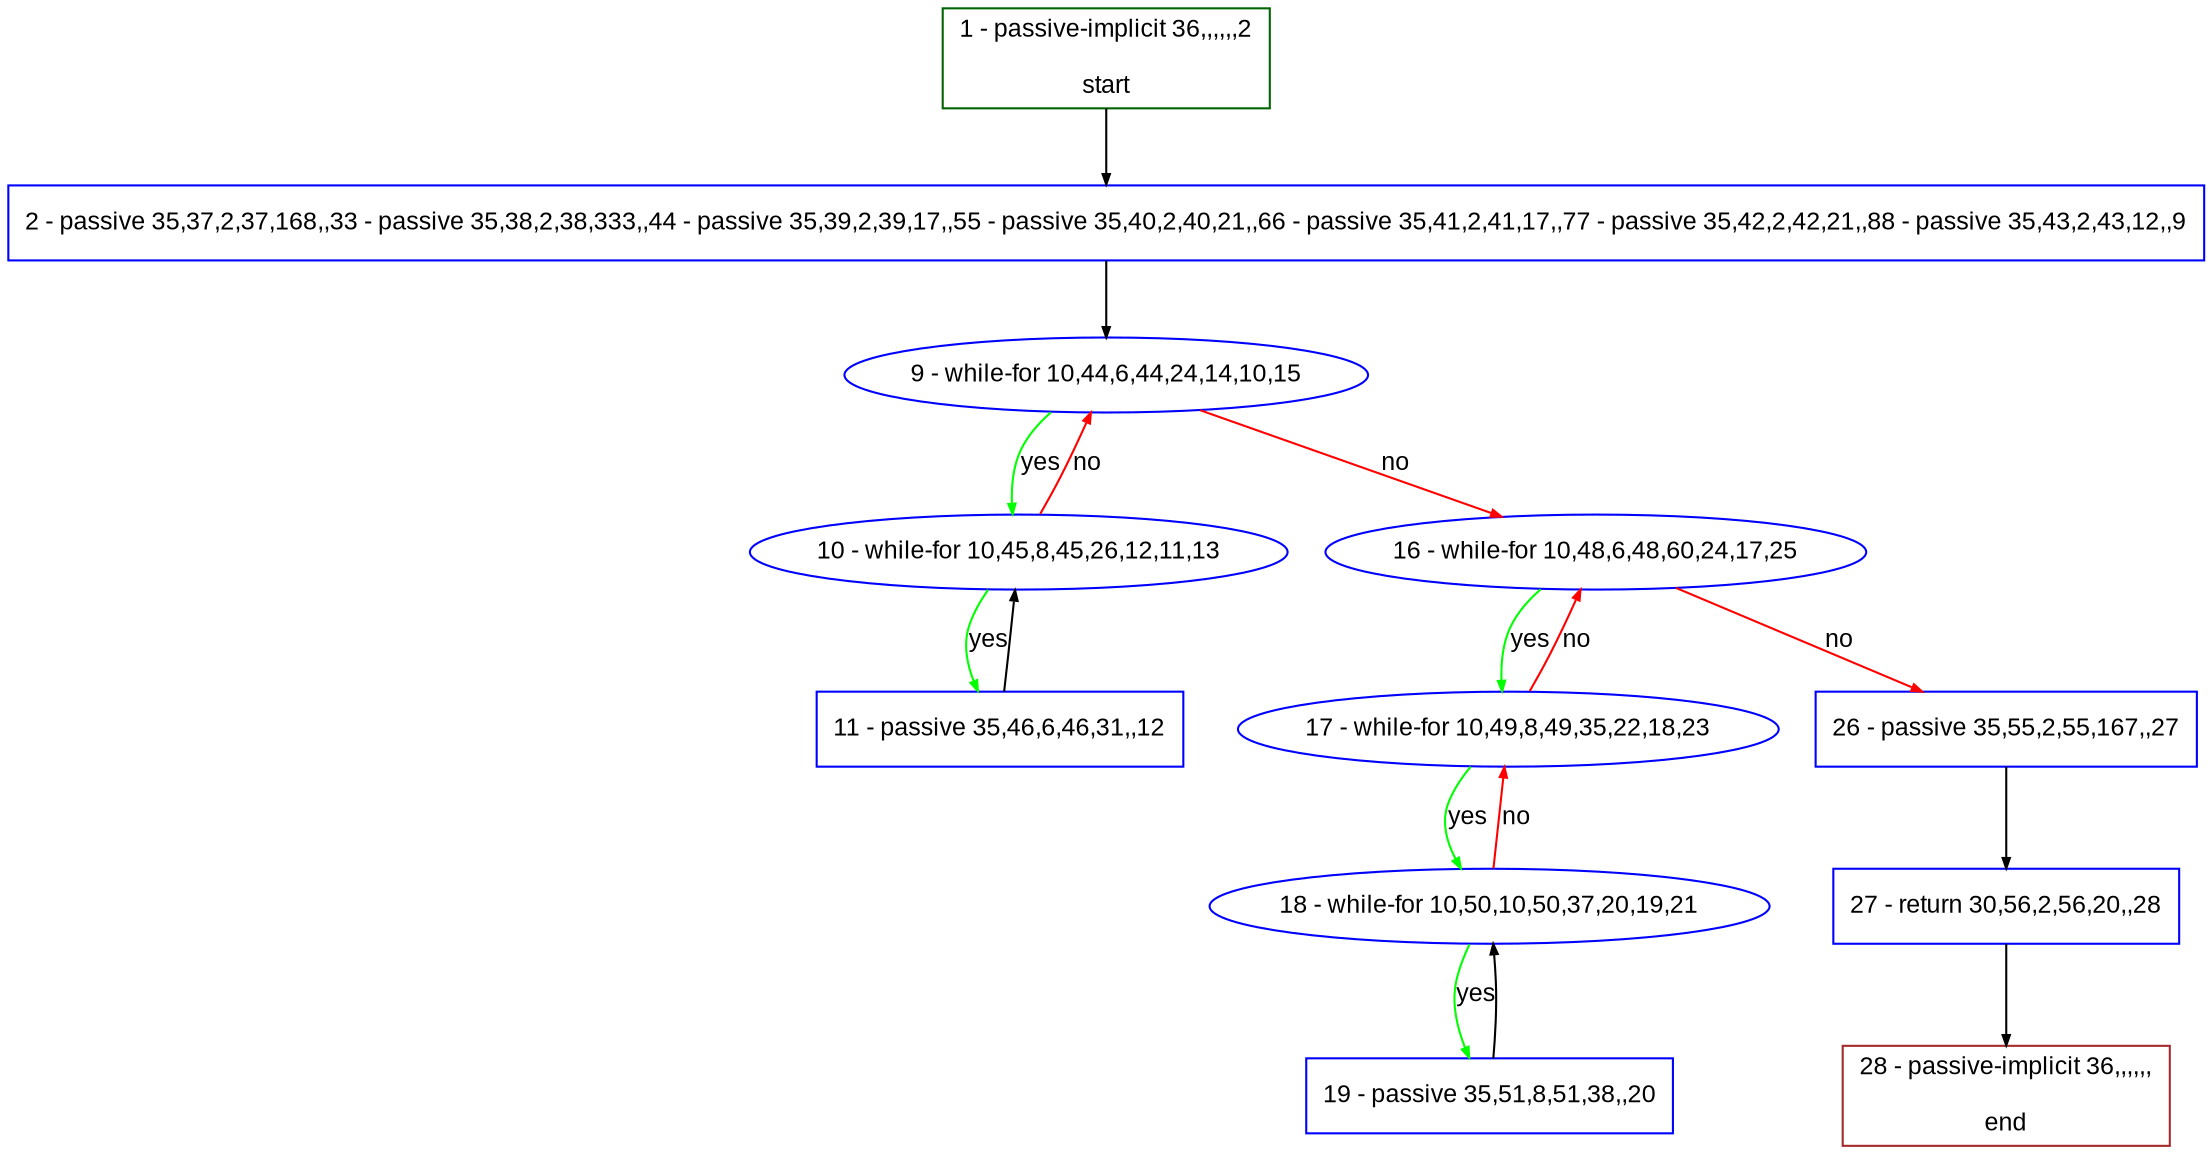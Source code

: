 digraph "" {
  graph [pack="true", label="", fontsize="12", packmode="clust", fontname="Arial", fillcolor="#FFFFCC", bgcolor="white", style="rounded,filled", compound="true"];
  node [node_initialized="no", label="", color="grey", fontsize="12", fillcolor="white", fontname="Arial", style="filled", shape="rectangle", compound="true", fixedsize="false"];
  edge [fontcolor="black", arrowhead="normal", arrowtail="none", arrowsize="0.5", ltail="", label="", color="black", fontsize="12", lhead="", fontname="Arial", dir="forward", compound="true"];
  __N1 [label="2 - passive 35,37,2,37,168,,33 - passive 35,38,2,38,333,,44 - passive 35,39,2,39,17,,55 - passive 35,40,2,40,21,,66 - passive 35,41,2,41,17,,77 - passive 35,42,2,42,21,,88 - passive 35,43,2,43,12,,9", color="#0000ff", fillcolor="#ffffff", style="filled", shape="box"];
  __N2 [label="1 - passive-implicit 36,,,,,,2\n\nstart", color="#006400", fillcolor="#ffffff", style="filled", shape="box"];
  __N3 [label="9 - while-for 10,44,6,44,24,14,10,15", color="#0000ff", fillcolor="#ffffff", style="filled", shape="oval"];
  __N4 [label="10 - while-for 10,45,8,45,26,12,11,13", color="#0000ff", fillcolor="#ffffff", style="filled", shape="oval"];
  __N5 [label="16 - while-for 10,48,6,48,60,24,17,25", color="#0000ff", fillcolor="#ffffff", style="filled", shape="oval"];
  __N6 [label="11 - passive 35,46,6,46,31,,12", color="#0000ff", fillcolor="#ffffff", style="filled", shape="box"];
  __N7 [label="17 - while-for 10,49,8,49,35,22,18,23", color="#0000ff", fillcolor="#ffffff", style="filled", shape="oval"];
  __N8 [label="26 - passive 35,55,2,55,167,,27", color="#0000ff", fillcolor="#ffffff", style="filled", shape="box"];
  __N9 [label="18 - while-for 10,50,10,50,37,20,19,21", color="#0000ff", fillcolor="#ffffff", style="filled", shape="oval"];
  __N10 [label="19 - passive 35,51,8,51,38,,20", color="#0000ff", fillcolor="#ffffff", style="filled", shape="box"];
  __N11 [label="27 - return 30,56,2,56,20,,28", color="#0000ff", fillcolor="#ffffff", style="filled", shape="box"];
  __N12 [label="28 - passive-implicit 36,,,,,,\n\nend", color="#a52a2a", fillcolor="#ffffff", style="filled", shape="box"];
  __N2 -> __N1 [arrowhead="normal", arrowtail="none", color="#000000", label="", dir="forward"];
  __N1 -> __N3 [arrowhead="normal", arrowtail="none", color="#000000", label="", dir="forward"];
  __N3 -> __N4 [arrowhead="normal", arrowtail="none", color="#00ff00", label="yes", dir="forward"];
  __N4 -> __N3 [arrowhead="normal", arrowtail="none", color="#ff0000", label="no", dir="forward"];
  __N3 -> __N5 [arrowhead="normal", arrowtail="none", color="#ff0000", label="no", dir="forward"];
  __N4 -> __N6 [arrowhead="normal", arrowtail="none", color="#00ff00", label="yes", dir="forward"];
  __N6 -> __N4 [arrowhead="normal", arrowtail="none", color="#000000", label="", dir="forward"];
  __N5 -> __N7 [arrowhead="normal", arrowtail="none", color="#00ff00", label="yes", dir="forward"];
  __N7 -> __N5 [arrowhead="normal", arrowtail="none", color="#ff0000", label="no", dir="forward"];
  __N5 -> __N8 [arrowhead="normal", arrowtail="none", color="#ff0000", label="no", dir="forward"];
  __N7 -> __N9 [arrowhead="normal", arrowtail="none", color="#00ff00", label="yes", dir="forward"];
  __N9 -> __N7 [arrowhead="normal", arrowtail="none", color="#ff0000", label="no", dir="forward"];
  __N9 -> __N10 [arrowhead="normal", arrowtail="none", color="#00ff00", label="yes", dir="forward"];
  __N10 -> __N9 [arrowhead="normal", arrowtail="none", color="#000000", label="", dir="forward"];
  __N8 -> __N11 [arrowhead="normal", arrowtail="none", color="#000000", label="", dir="forward"];
  __N11 -> __N12 [arrowhead="normal", arrowtail="none", color="#000000", label="", dir="forward"];
}
